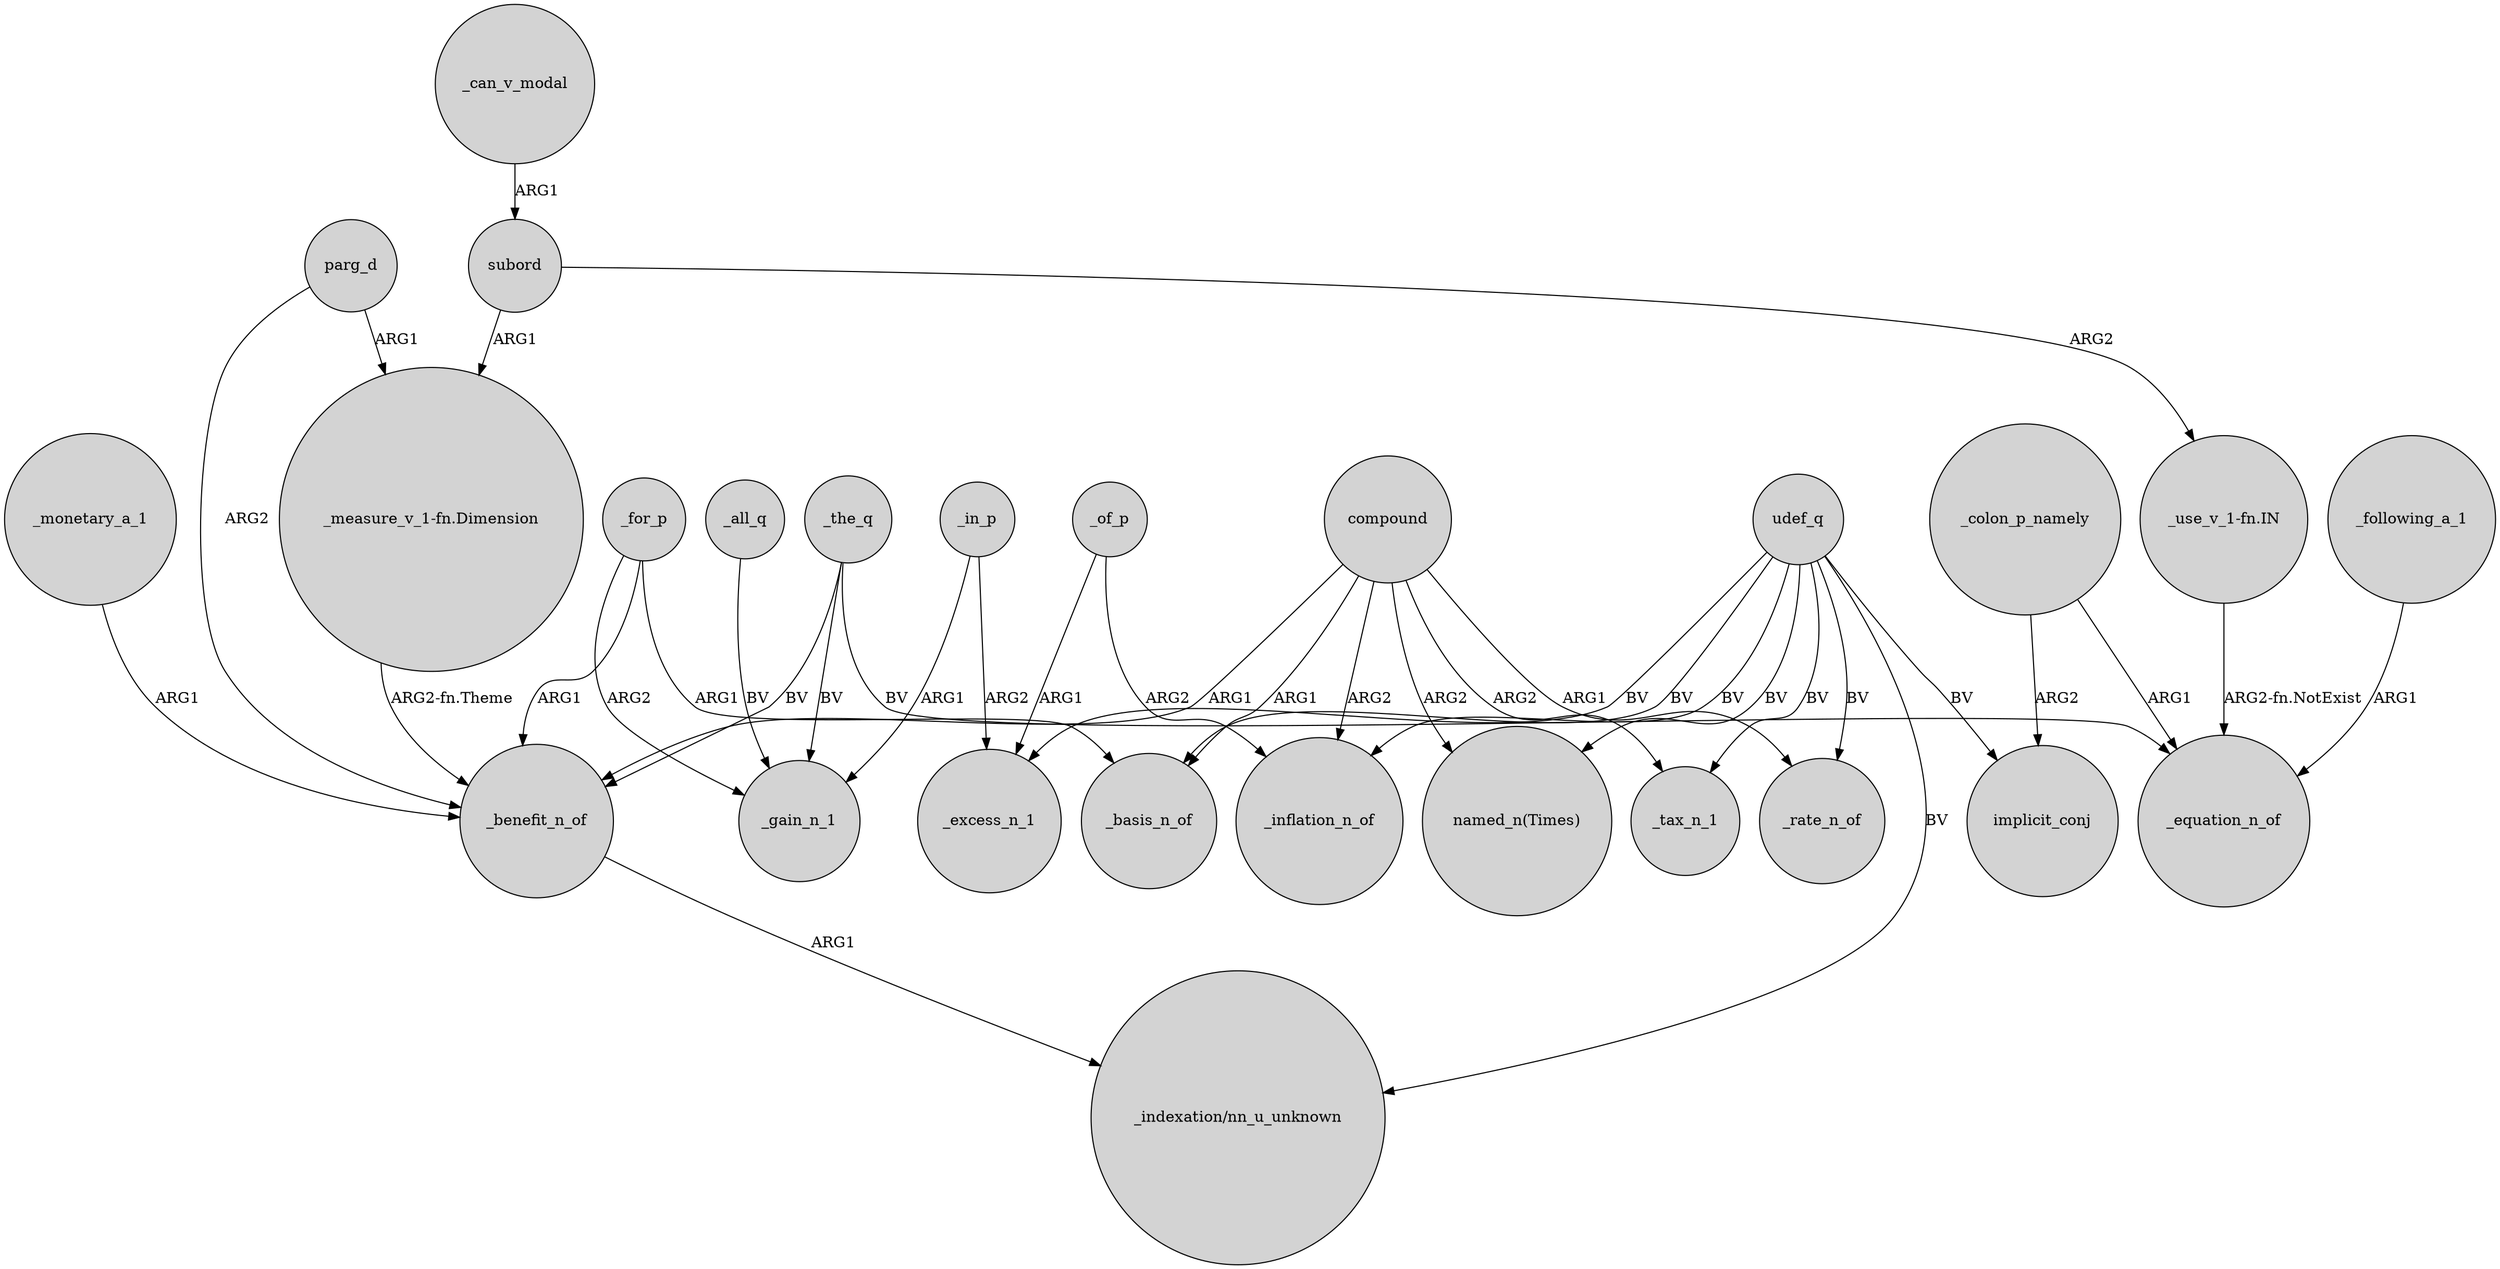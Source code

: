 digraph {
	node [shape=circle style=filled]
	_the_q -> _benefit_n_of [label=BV]
	udef_q -> _excess_n_1 [label=BV]
	udef_q -> _inflation_n_of [label=BV]
	parg_d -> "_measure_v_1-fn.Dimension" [label=ARG1]
	_for_p -> _gain_n_1 [label=ARG2]
	_benefit_n_of -> "_indexation/nn_u_unknown" [label=ARG1]
	_colon_p_namely -> _equation_n_of [label=ARG1]
	_in_p -> _gain_n_1 [label=ARG1]
	_monetary_a_1 -> _benefit_n_of [label=ARG1]
	compound -> _rate_n_of [label=ARG1]
	compound -> _basis_n_of [label=ARG1]
	_in_p -> _excess_n_1 [label=ARG2]
	_all_q -> _gain_n_1 [label=BV]
	"_measure_v_1-fn.Dimension" -> _benefit_n_of [label="ARG2-fn.Theme"]
	udef_q -> _rate_n_of [label=BV]
	udef_q -> implicit_conj [label=BV]
	subord -> "_use_v_1-fn.IN" [label=ARG2]
	parg_d -> _benefit_n_of [label=ARG2]
	_of_p -> _inflation_n_of [label=ARG2]
	_the_q -> _gain_n_1 [label=BV]
	_of_p -> _excess_n_1 [label=ARG1]
	udef_q -> _tax_n_1 [label=BV]
	subord -> "_measure_v_1-fn.Dimension" [label=ARG1]
	udef_q -> "named_n(Times)" [label=BV]
	compound -> _inflation_n_of [label=ARG2]
	compound -> "named_n(Times)" [label=ARG2]
	compound -> _benefit_n_of [label=ARG1]
	"_use_v_1-fn.IN" -> _equation_n_of [label="ARG2-fn.NotExist"]
	udef_q -> "_indexation/nn_u_unknown" [label=BV]
	_for_p -> _benefit_n_of [label=ARG1]
	udef_q -> _basis_n_of [label=BV]
	_the_q -> _equation_n_of [label=BV]
	_colon_p_namely -> implicit_conj [label=ARG2]
	compound -> _tax_n_1 [label=ARG2]
	_can_v_modal -> subord [label=ARG1]
	_following_a_1 -> _equation_n_of [label=ARG1]
	_for_p -> _basis_n_of [label=ARG1]
}
